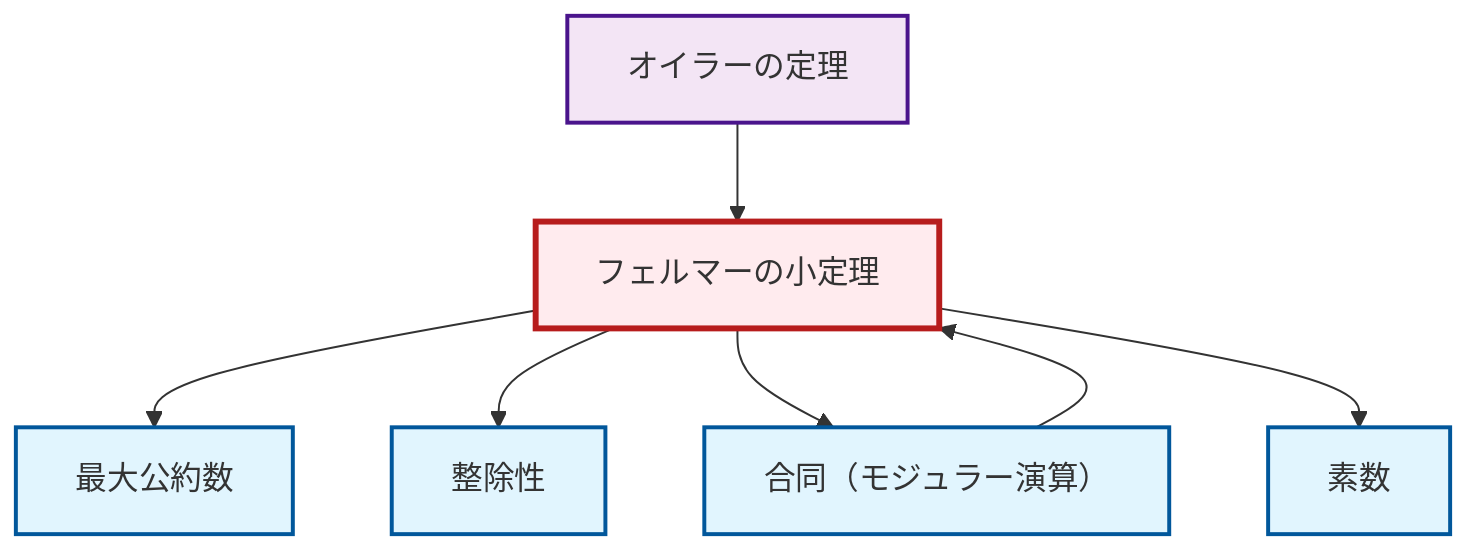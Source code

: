 graph TD
    classDef definition fill:#e1f5fe,stroke:#01579b,stroke-width:2px
    classDef theorem fill:#f3e5f5,stroke:#4a148c,stroke-width:2px
    classDef axiom fill:#fff3e0,stroke:#e65100,stroke-width:2px
    classDef example fill:#e8f5e9,stroke:#1b5e20,stroke-width:2px
    classDef current fill:#ffebee,stroke:#b71c1c,stroke-width:3px
    thm-fermat-little["フェルマーの小定理"]:::theorem
    def-prime["素数"]:::definition
    thm-euler["オイラーの定理"]:::theorem
    def-divisibility["整除性"]:::definition
    def-gcd["最大公約数"]:::definition
    def-congruence["合同（モジュラー演算）"]:::definition
    def-congruence --> thm-fermat-little
    thm-fermat-little --> def-gcd
    thm-fermat-little --> def-divisibility
    thm-fermat-little --> def-congruence
    thm-fermat-little --> def-prime
    thm-euler --> thm-fermat-little
    class thm-fermat-little current